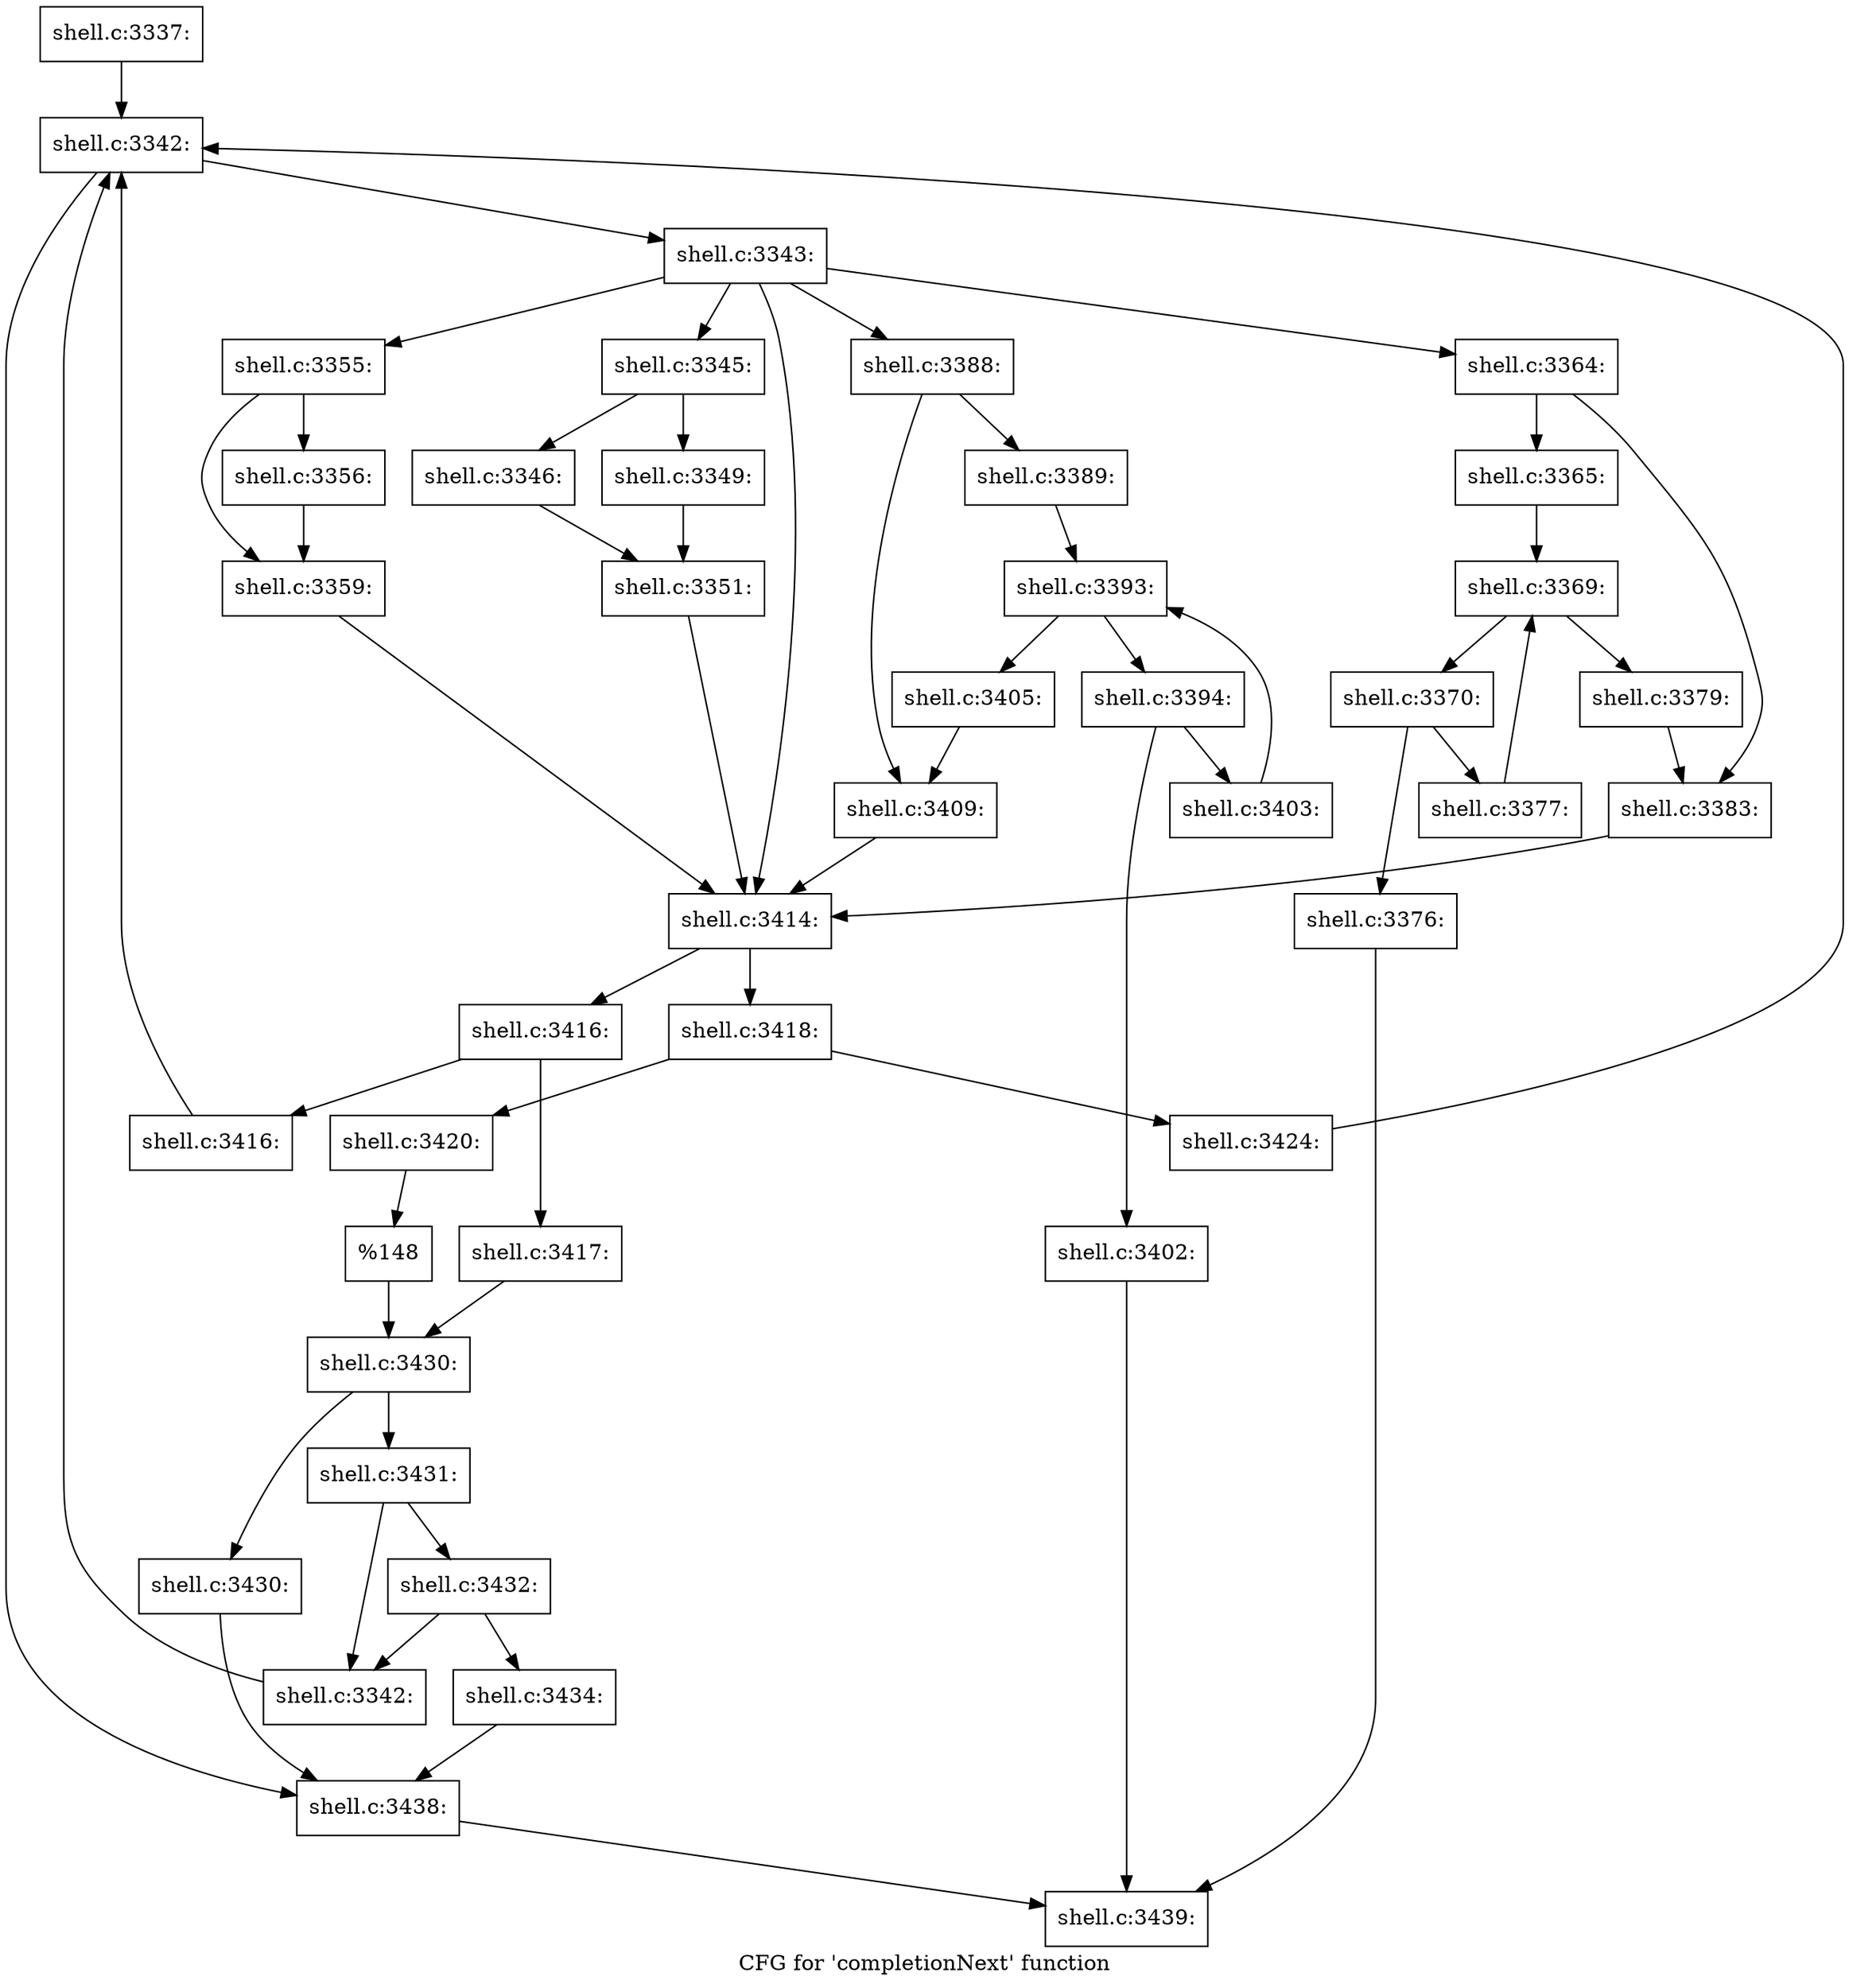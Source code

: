 digraph "CFG for 'completionNext' function" {
	label="CFG for 'completionNext' function";

	Node0x5602768bbfc0 [shape=record,label="{shell.c:3337:}"];
	Node0x5602768bbfc0 -> Node0x5602768c8620;
	Node0x5602768c8620 [shape=record,label="{shell.c:3342:}"];
	Node0x5602768c8620 -> Node0x5602768c8b30;
	Node0x5602768c8620 -> Node0x5602768c8780;
	Node0x5602768c8b30 [shape=record,label="{shell.c:3343:}"];
	Node0x5602768c8b30 -> Node0x5602768c8cd0;
	Node0x5602768c8b30 -> Node0x5602768c9290;
	Node0x5602768c8b30 -> Node0x5602768c9dd0;
	Node0x5602768c8b30 -> Node0x5602768cba80;
	Node0x5602768c8b30 -> Node0x5602768cf2f0;
	Node0x5602768c9290 [shape=record,label="{shell.c:3345:}"];
	Node0x5602768c9290 -> Node0x5602768c93f0;
	Node0x5602768c9290 -> Node0x5602768c9490;
	Node0x5602768c93f0 [shape=record,label="{shell.c:3346:}"];
	Node0x5602768c93f0 -> Node0x5602768c9440;
	Node0x5602768c9490 [shape=record,label="{shell.c:3349:}"];
	Node0x5602768c9490 -> Node0x5602768c9440;
	Node0x5602768c9440 [shape=record,label="{shell.c:3351:}"];
	Node0x5602768c9440 -> Node0x5602768c8cd0;
	Node0x5602768c9dd0 [shape=record,label="{shell.c:3355:}"];
	Node0x5602768c9dd0 -> Node0x5602768cb1b0;
	Node0x5602768c9dd0 -> Node0x5602768cb200;
	Node0x5602768cb1b0 [shape=record,label="{shell.c:3356:}"];
	Node0x5602768cb1b0 -> Node0x5602768cb200;
	Node0x5602768cb200 [shape=record,label="{shell.c:3359:}"];
	Node0x5602768cb200 -> Node0x5602768c8cd0;
	Node0x5602768cba80 [shape=record,label="{shell.c:3364:}"];
	Node0x5602768cba80 -> Node0x5602768cbf40;
	Node0x5602768cba80 -> Node0x5602768cbf90;
	Node0x5602768cbf40 [shape=record,label="{shell.c:3365:}"];
	Node0x5602768cbf40 -> Node0x5602768cd210;
	Node0x5602768cd210 [shape=record,label="{shell.c:3369:}"];
	Node0x5602768cd210 -> Node0x5602768cd6c0;
	Node0x5602768cd210 -> Node0x5602768cd3a0;
	Node0x5602768cd6c0 [shape=record,label="{shell.c:3370:}"];
	Node0x5602768cd6c0 -> Node0x5602768ce3c0;
	Node0x5602768cd6c0 -> Node0x5602768ce410;
	Node0x5602768ce3c0 [shape=record,label="{shell.c:3376:}"];
	Node0x5602768ce3c0 -> Node0x5602768bc140;
	Node0x5602768ce410 [shape=record,label="{shell.c:3377:}"];
	Node0x5602768ce410 -> Node0x5602768cd210;
	Node0x5602768cd3a0 [shape=record,label="{shell.c:3379:}"];
	Node0x5602768cd3a0 -> Node0x5602768cbf90;
	Node0x5602768cbf90 [shape=record,label="{shell.c:3383:}"];
	Node0x5602768cbf90 -> Node0x5602768c8cd0;
	Node0x5602768cf2f0 [shape=record,label="{shell.c:3388:}"];
	Node0x5602768cf2f0 -> Node0x5602768cfa00;
	Node0x5602768cf2f0 -> Node0x5602768cfa50;
	Node0x5602768cfa00 [shape=record,label="{shell.c:3389:}"];
	Node0x5602768cfa00 -> Node0x5602768d0c50;
	Node0x5602768d0c50 [shape=record,label="{shell.c:3393:}"];
	Node0x5602768d0c50 -> Node0x5602768d1100;
	Node0x5602768d0c50 -> Node0x5602768d0de0;
	Node0x5602768d1100 [shape=record,label="{shell.c:3394:}"];
	Node0x5602768d1100 -> Node0x5602768d1d20;
	Node0x5602768d1100 -> Node0x5602768d1ea0;
	Node0x5602768d1d20 [shape=record,label="{shell.c:3402:}"];
	Node0x5602768d1d20 -> Node0x5602768bc140;
	Node0x5602768d1ea0 [shape=record,label="{shell.c:3403:}"];
	Node0x5602768d1ea0 -> Node0x5602768d0c50;
	Node0x5602768d0de0 [shape=record,label="{shell.c:3405:}"];
	Node0x5602768d0de0 -> Node0x5602768cfa50;
	Node0x5602768cfa50 [shape=record,label="{shell.c:3409:}"];
	Node0x5602768cfa50 -> Node0x5602768c8cd0;
	Node0x5602768c8cd0 [shape=record,label="{shell.c:3414:}"];
	Node0x5602768c8cd0 -> Node0x5602768c8eb0;
	Node0x5602768c8cd0 -> Node0x5602768d32e0;
	Node0x5602768c8eb0 [shape=record,label="{shell.c:3416:}"];
	Node0x5602768c8eb0 -> Node0x5602768d36f0;
	Node0x5602768c8eb0 -> Node0x5602768d3740;
	Node0x5602768d36f0 [shape=record,label="{shell.c:3416:}"];
	Node0x5602768d36f0 -> Node0x5602768c8620;
	Node0x5602768d3740 [shape=record,label="{shell.c:3417:}"];
	Node0x5602768d3740 -> Node0x5602768d2be0;
	Node0x5602768d32e0 [shape=record,label="{shell.c:3418:}"];
	Node0x5602768d32e0 -> Node0x5602768d3d70;
	Node0x5602768d32e0 -> Node0x5602768d3e10;
	Node0x5602768d3d70 [shape=record,label="{shell.c:3420:}"];
	Node0x5602768d3d70 -> Node0x5602768d3dc0;
	Node0x5602768d3e10 [shape=record,label="{shell.c:3424:}"];
	Node0x5602768d3e10 -> Node0x5602768c8620;
	Node0x5602768d3dc0 [shape=record,label="{%148}"];
	Node0x5602768d3dc0 -> Node0x5602768d2be0;
	Node0x5602768d2be0 [shape=record,label="{shell.c:3430:}"];
	Node0x5602768d2be0 -> Node0x5602768d5b80;
	Node0x5602768d2be0 -> Node0x5602768d5bd0;
	Node0x5602768d5b80 [shape=record,label="{shell.c:3430:}"];
	Node0x5602768d5b80 -> Node0x5602768c8780;
	Node0x5602768d5bd0 [shape=record,label="{shell.c:3431:}"];
	Node0x5602768d5bd0 -> Node0x5602768d61d0;
	Node0x5602768d5bd0 -> Node0x5602768d6180;
	Node0x5602768d61d0 [shape=record,label="{shell.c:3432:}"];
	Node0x5602768d61d0 -> Node0x5602768d6130;
	Node0x5602768d61d0 -> Node0x5602768d6180;
	Node0x5602768d6130 [shape=record,label="{shell.c:3434:}"];
	Node0x5602768d6130 -> Node0x5602768c8780;
	Node0x5602768d6180 [shape=record,label="{shell.c:3342:}"];
	Node0x5602768d6180 -> Node0x5602768c8620;
	Node0x5602768c8780 [shape=record,label="{shell.c:3438:}"];
	Node0x5602768c8780 -> Node0x5602768bc140;
	Node0x5602768bc140 [shape=record,label="{shell.c:3439:}"];
}

